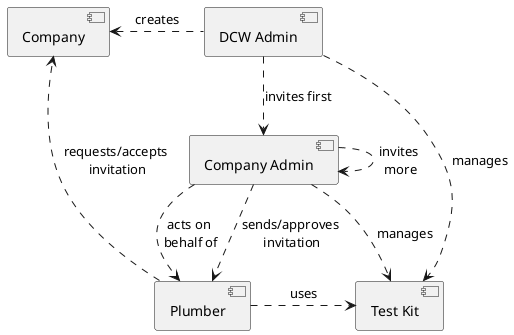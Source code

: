 @startuml Company Module

[DCW Admin] .left.> [Company] : creates

[DCW Admin] .down.> [Company Admin] : invites first

[Company Admin] ..> [Company Admin] : invites \nmore

[Company Admin] ..> [Plumber] : sends/approves \ninvitation
[Company Admin] ..> [Plumber] : acts on \nbehalf of
[Plumber] ..> [Company] : requests/accepts \ninvitation

[DCW Admin] ..> [Test Kit] : manages
[Company Admin] ..> [Test Kit] : manages
[Plumber] .right.> [Test Kit] : uses

@enduml